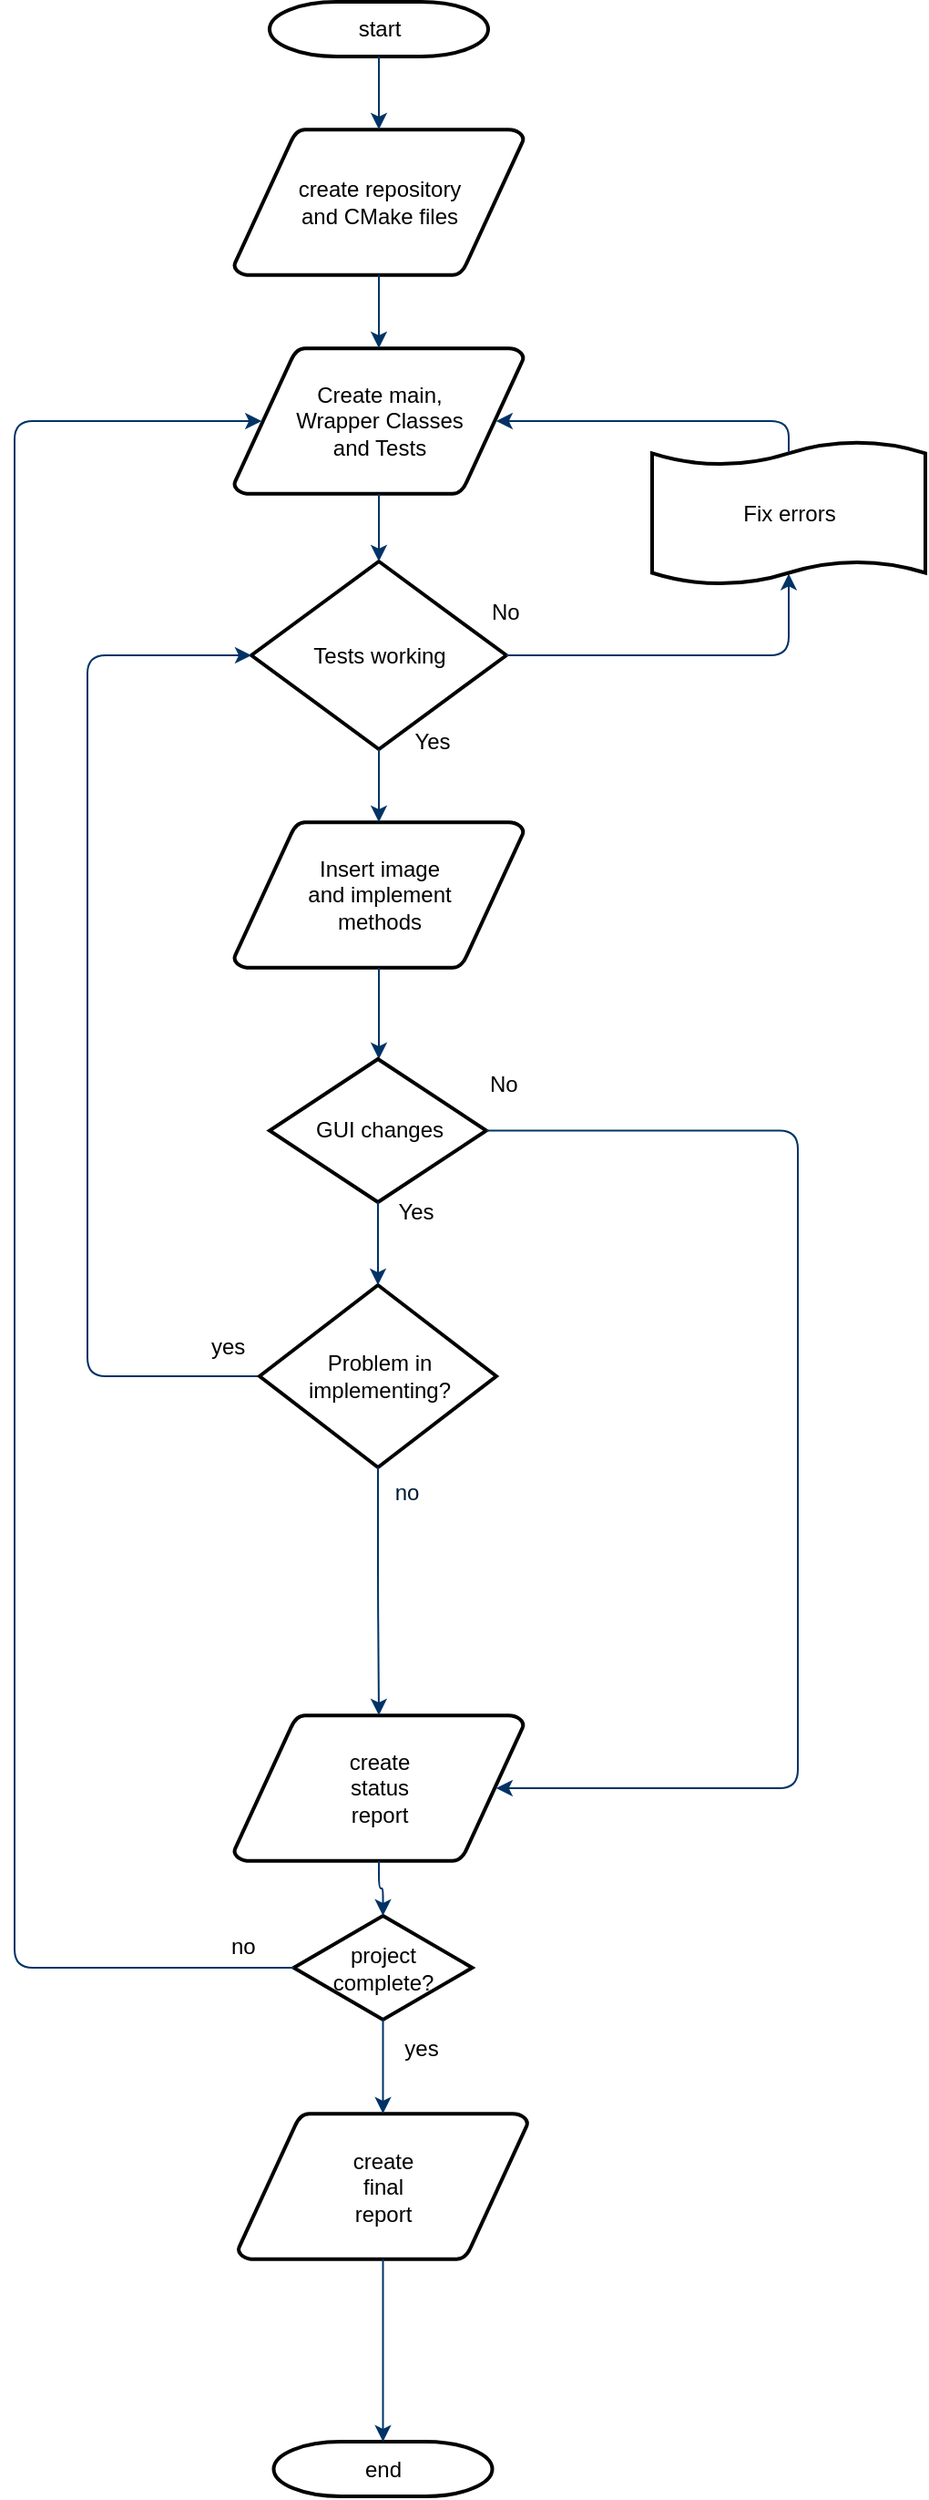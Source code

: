 <mxfile version="12.8.5" type="device"><diagram name="Page-1" id="74e2e168-ea6b-b213-b513-2b3c1d86103e"><mxGraphModel dx="1936" dy="1109" grid="1" gridSize="10" guides="1" tooltips="1" connect="1" arrows="1" fold="1" page="1" pageScale="1" pageWidth="1100" pageHeight="850" background="#ffffff" math="0" shadow="0"><root><mxCell id="0"/><mxCell id="1" parent="0"/><mxCell id="UF2JSejdiec4lnRwoQMz-1" value="start" style="shape=mxgraph.flowchart.terminator;strokeWidth=2;gradientColor=none;gradientDirection=north;fontStyle=0;html=1;" vertex="1" parent="1"><mxGeometry x="160" y="20" width="120" height="30" as="geometry"/></mxCell><mxCell id="UF2JSejdiec4lnRwoQMz-2" value="&lt;div&gt;create repository&lt;/div&gt;&lt;div&gt;and CMake files&lt;br&gt;&lt;/div&gt;" style="shape=mxgraph.flowchart.data;strokeWidth=2;gradientColor=none;gradientDirection=north;fontStyle=0;html=1;" vertex="1" parent="1"><mxGeometry x="140.5" y="90" width="159" height="80" as="geometry"/></mxCell><mxCell id="UF2JSejdiec4lnRwoQMz-3" value="&lt;div&gt;Insert image&lt;/div&gt;&lt;div&gt;and implement&lt;/div&gt;&lt;div&gt;methods&lt;br&gt;&lt;/div&gt;" style="shape=mxgraph.flowchart.data;strokeWidth=2;gradientColor=none;gradientDirection=north;fontStyle=0;html=1;" vertex="1" parent="1"><mxGeometry x="140.5" y="470" width="159" height="80" as="geometry"/></mxCell><mxCell id="UF2JSejdiec4lnRwoQMz-4" value="&lt;div&gt;Create main,&lt;br&gt;&lt;/div&gt;&lt;div&gt; Wrapper Classes&lt;/div&gt;&lt;div&gt;and Tests&lt;br&gt;&lt;/div&gt;" style="shape=mxgraph.flowchart.data;strokeWidth=2;gradientColor=none;gradientDirection=north;fontStyle=0;html=1;" vertex="1" parent="1"><mxGeometry x="140.5" y="210" width="159" height="80" as="geometry"/></mxCell><mxCell id="UF2JSejdiec4lnRwoQMz-5" value="Tests working" style="shape=mxgraph.flowchart.decision;strokeWidth=2;gradientColor=none;gradientDirection=north;fontStyle=0;html=1;" vertex="1" parent="1"><mxGeometry x="150" y="327" width="140" height="103" as="geometry"/></mxCell><mxCell id="UF2JSejdiec4lnRwoQMz-6" style="fontStyle=1;strokeColor=#003366;strokeWidth=1;html=1;" edge="1" parent="1" source="UF2JSejdiec4lnRwoQMz-1" target="UF2JSejdiec4lnRwoQMz-2"><mxGeometry relative="1" as="geometry"/></mxCell><mxCell id="UF2JSejdiec4lnRwoQMz-7" style="fontStyle=1;strokeColor=#003366;strokeWidth=1;html=1;" edge="1" parent="1" source="UF2JSejdiec4lnRwoQMz-2" target="UF2JSejdiec4lnRwoQMz-4"><mxGeometry relative="1" as="geometry"/></mxCell><mxCell id="UF2JSejdiec4lnRwoQMz-8" style="entryX=0.5;entryY=0;entryPerimeter=0;fontStyle=1;strokeColor=#003366;strokeWidth=1;html=1;" edge="1" parent="1" source="UF2JSejdiec4lnRwoQMz-4" target="UF2JSejdiec4lnRwoQMz-5"><mxGeometry relative="1" as="geometry"/></mxCell><mxCell id="UF2JSejdiec4lnRwoQMz-9" value="" style="edgeStyle=elbowEdgeStyle;elbow=horizontal;entryX=0.5;entryY=0.91;entryPerimeter=0;exitX=1;exitY=0.5;exitPerimeter=0;fontStyle=1;strokeColor=#003366;strokeWidth=1;html=1;" edge="1" parent="1" source="UF2JSejdiec4lnRwoQMz-5" target="UF2JSejdiec4lnRwoQMz-50"><mxGeometry x="281" y="-11.5" width="100" height="100" as="geometry"><mxPoint x="650" y="407" as="sourcePoint"/><mxPoint x="665.395" y="278.5" as="targetPoint"/><Array as="points"><mxPoint x="445" y="360"/></Array></mxGeometry></mxCell><mxCell id="UF2JSejdiec4lnRwoQMz-10" value="No" style="text;fontStyle=0;html=1;strokeColor=none;gradientColor=none;fillColor=none;strokeWidth=2;" vertex="1" parent="1"><mxGeometry x="280" y="341" width="40" height="26" as="geometry"/></mxCell><mxCell id="UF2JSejdiec4lnRwoQMz-11" value="" style="edgeStyle=elbowEdgeStyle;elbow=horizontal;fontColor=#001933;fontStyle=1;strokeColor=#003366;strokeWidth=1;html=1;" edge="1" parent="1" source="UF2JSejdiec4lnRwoQMz-5" target="UF2JSejdiec4lnRwoQMz-3"><mxGeometry x="-100" y="-40" width="100" height="100" as="geometry"><mxPoint x="-100" y="60" as="sourcePoint"/><mxPoint y="-40" as="targetPoint"/></mxGeometry></mxCell><mxCell id="UF2JSejdiec4lnRwoQMz-13" value="Yes" style="text;fontStyle=0;html=1;strokeColor=none;gradientColor=none;fillColor=none;strokeWidth=2;align=center;" vertex="1" parent="1"><mxGeometry x="229" y="412" width="40" height="26" as="geometry"/></mxCell><mxCell id="UF2JSejdiec4lnRwoQMz-16" value="" style="edgeStyle=elbowEdgeStyle;elbow=horizontal;fontStyle=1;strokeColor=#003366;strokeWidth=1;html=1;" edge="1" parent="1" source="UF2JSejdiec4lnRwoQMz-3"><mxGeometry x="-100" y="-40" width="100" height="100" as="geometry"><mxPoint x="-100" y="60" as="sourcePoint"/><mxPoint x="220" y="600" as="targetPoint"/></mxGeometry></mxCell><mxCell id="UF2JSejdiec4lnRwoQMz-23" value="GUI changes" style="shape=mxgraph.flowchart.decision;strokeWidth=2;gradientColor=none;gradientDirection=north;fontStyle=0;html=1;" vertex="1" parent="1"><mxGeometry x="160" y="600" width="119" height="78.5" as="geometry"/></mxCell><mxCell id="UF2JSejdiec4lnRwoQMz-25" value="" style="edgeStyle=elbowEdgeStyle;elbow=horizontal;exitX=0;exitY=0.5;exitPerimeter=0;entryX=0;entryY=0.5;entryPerimeter=0;fontStyle=1;strokeColor=#003366;strokeWidth=1;html=1;" edge="1" parent="1" source="UF2JSejdiec4lnRwoQMz-27" target="UF2JSejdiec4lnRwoQMz-5"><mxGeometry x="-100" y="-40" width="100" height="100" as="geometry"><mxPoint x="-100" y="60" as="sourcePoint"/><mxPoint y="-40" as="targetPoint"/><Array as="points"><mxPoint x="60" y="810"/></Array></mxGeometry></mxCell><mxCell id="UF2JSejdiec4lnRwoQMz-26" value="yes" style="text;fontStyle=0;html=1;strokeColor=none;gradientColor=none;fillColor=none;strokeWidth=2;" vertex="1" parent="1"><mxGeometry x="126" y="744" width="40" height="26" as="geometry"/></mxCell><mxCell id="UF2JSejdiec4lnRwoQMz-27" value="&lt;div&gt;Problem in &lt;br&gt;&lt;/div&gt;&lt;div&gt;implementing?&lt;/div&gt;" style="shape=mxgraph.flowchart.decision;strokeWidth=2;gradientColor=none;gradientDirection=north;fontStyle=0;html=1;" vertex="1" parent="1"><mxGeometry x="154.5" y="724" width="130" height="100" as="geometry"/></mxCell><mxCell id="UF2JSejdiec4lnRwoQMz-29" value="" style="edgeStyle=elbowEdgeStyle;elbow=horizontal;exitX=0.5;exitY=1;exitPerimeter=0;fontStyle=1;strokeColor=#003366;strokeWidth=1;html=1;" edge="1" parent="1" source="UF2JSejdiec4lnRwoQMz-23" target="UF2JSejdiec4lnRwoQMz-27"><mxGeometry x="-100" y="-40" width="100" height="100" as="geometry"><mxPoint x="-100" y="60" as="sourcePoint"/><mxPoint y="-40" as="targetPoint"/></mxGeometry></mxCell><mxCell id="UF2JSejdiec4lnRwoQMz-33" value="create&#xA;status&#xA;report" style="shape=mxgraph.flowchart.data;strokeWidth=2;gradientColor=none;gradientDirection=north;fontStyle=0;html=1;" vertex="1" parent="1"><mxGeometry x="140.5" y="960" width="159" height="80" as="geometry"/></mxCell><mxCell id="UF2JSejdiec4lnRwoQMz-34" value="" style="edgeStyle=elbowEdgeStyle;elbow=vertical;exitX=0.5;exitY=1;exitPerimeter=0;fontColor=#001933;fontStyle=1;strokeColor=#003366;strokeWidth=1;html=1;" edge="1" parent="1" source="UF2JSejdiec4lnRwoQMz-27" target="UF2JSejdiec4lnRwoQMz-33"><mxGeometry x="-100" y="-40" width="100" height="100" as="geometry"><mxPoint x="-100" y="60" as="sourcePoint"/><mxPoint y="-40" as="targetPoint"/></mxGeometry></mxCell><mxCell id="UF2JSejdiec4lnRwoQMz-36" value="project&#xA;complete?" style="shape=mxgraph.flowchart.decision;strokeWidth=2;gradientColor=none;gradientDirection=north;fontStyle=0;html=1;" vertex="1" parent="1"><mxGeometry x="173.25" y="1070" width="98" height="57" as="geometry"/></mxCell><mxCell id="UF2JSejdiec4lnRwoQMz-37" value="create&#xA;final&#xA;report" style="shape=mxgraph.flowchart.data;strokeWidth=2;gradientColor=none;gradientDirection=north;fontStyle=0;html=1;" vertex="1" parent="1"><mxGeometry x="142.75" y="1178.5" width="159" height="80" as="geometry"/></mxCell><mxCell id="UF2JSejdiec4lnRwoQMz-39" value="end" style="shape=mxgraph.flowchart.terminator;strokeWidth=2;gradientColor=none;gradientDirection=north;fontStyle=0;html=1;" vertex="1" parent="1"><mxGeometry x="162.25" y="1358.5" width="120" height="30" as="geometry"/></mxCell><mxCell id="UF2JSejdiec4lnRwoQMz-40" value="" style="edgeStyle=elbowEdgeStyle;elbow=vertical;exitX=0.5;exitY=1;exitPerimeter=0;entryX=0.5;entryY=0;entryPerimeter=0;fontStyle=1;strokeColor=#003366;strokeWidth=1;html=1;" edge="1" parent="1" source="UF2JSejdiec4lnRwoQMz-33" target="UF2JSejdiec4lnRwoQMz-36"><mxGeometry x="-100" y="-40" width="100" height="100" as="geometry"><mxPoint x="-100" y="60" as="sourcePoint"/><mxPoint y="-40" as="targetPoint"/></mxGeometry></mxCell><mxCell id="UF2JSejdiec4lnRwoQMz-41" value="" style="edgeStyle=elbowEdgeStyle;elbow=vertical;exitX=0.5;exitY=1;exitPerimeter=0;entryX=0.5;entryY=0;entryPerimeter=0;fontStyle=1;strokeColor=#003366;strokeWidth=1;html=1;" edge="1" parent="1" source="UF2JSejdiec4lnRwoQMz-36" target="UF2JSejdiec4lnRwoQMz-37"><mxGeometry x="-97.75" y="-551.5" width="100" height="100" as="geometry"><mxPoint x="-97.75" y="-451.5" as="sourcePoint"/><mxPoint x="2.25" y="-551.5" as="targetPoint"/></mxGeometry></mxCell><mxCell id="UF2JSejdiec4lnRwoQMz-42" value="" style="edgeStyle=elbowEdgeStyle;elbow=vertical;exitX=0.5;exitY=1;exitPerimeter=0;entryX=0.5;entryY=0;entryPerimeter=0;fontStyle=1;strokeColor=#003366;strokeWidth=1;html=1;" edge="1" parent="1" source="UF2JSejdiec4lnRwoQMz-37" target="UF2JSejdiec4lnRwoQMz-39"><mxGeometry x="-97.75" y="-551.5" width="100" height="100" as="geometry"><mxPoint x="-97.75" y="-451.5" as="sourcePoint"/><mxPoint x="2.25" y="-551.5" as="targetPoint"/></mxGeometry></mxCell><mxCell id="UF2JSejdiec4lnRwoQMz-44" value="" style="edgeStyle=elbowEdgeStyle;elbow=horizontal;exitX=1;exitY=0.5;exitPerimeter=0;entryX=0.905;entryY=0.5;entryPerimeter=0;fontStyle=1;strokeColor=#003366;strokeWidth=1;html=1;" edge="1" parent="1" source="UF2JSejdiec4lnRwoQMz-23" target="UF2JSejdiec4lnRwoQMz-33"><mxGeometry x="-100" y="-40" width="100" height="100" as="geometry"><mxPoint x="-100" y="60" as="sourcePoint"/><mxPoint y="-40" as="targetPoint"/><Array as="points"><mxPoint x="450" y="710"/><mxPoint x="850" y="1280"/></Array></mxGeometry></mxCell><mxCell id="UF2JSejdiec4lnRwoQMz-47" value="no" style="text;fontColor=#001933;fontStyle=0;html=1;strokeColor=none;gradientColor=none;fillColor=none;strokeWidth=2;align=center;" vertex="1" parent="1"><mxGeometry x="215" y="824" width="40" height="26" as="geometry"/></mxCell><mxCell id="UF2JSejdiec4lnRwoQMz-50" value="Fix errors" style="shape=mxgraph.flowchart.paper_tape;strokeWidth=2;gradientColor=none;gradientDirection=north;fontStyle=0;html=1;" vertex="1" parent="1"><mxGeometry x="370" y="260" width="150" height="81" as="geometry"/></mxCell><mxCell id="UF2JSejdiec4lnRwoQMz-51" value="" style="edgeStyle=elbowEdgeStyle;elbow=horizontal;exitX=0.5;exitY=0.09;exitPerimeter=0;entryX=0.905;entryY=0.5;entryPerimeter=0;fontStyle=1;strokeColor=#003366;strokeWidth=1;html=1;" edge="1" parent="1" source="UF2JSejdiec4lnRwoQMz-50" target="UF2JSejdiec4lnRwoQMz-4"><mxGeometry x="-100" y="-40" width="100" height="100" as="geometry"><mxPoint x="-100" y="60" as="sourcePoint"/><mxPoint y="-40" as="targetPoint"/><Array as="points"><mxPoint x="445" y="260"/></Array></mxGeometry></mxCell><mxCell id="UF2JSejdiec4lnRwoQMz-52" value="yes" style="text;fontStyle=0;html=1;strokeColor=none;gradientColor=none;fillColor=none;strokeWidth=2;align=center;" vertex="1" parent="1"><mxGeometry x="223.25" y="1128.5" width="40" height="26" as="geometry"/></mxCell><mxCell id="UF2JSejdiec4lnRwoQMz-53" value="" style="edgeStyle=elbowEdgeStyle;elbow=horizontal;exitX=0;exitY=0.5;exitPerimeter=0;entryX=0.095;entryY=0.5;entryPerimeter=0;fontStyle=1;strokeColor=#003366;strokeWidth=1;html=1;" edge="1" parent="1" source="UF2JSejdiec4lnRwoQMz-36" target="UF2JSejdiec4lnRwoQMz-4"><mxGeometry x="-100" y="-40" width="100" height="100" as="geometry"><mxPoint x="-100" y="60" as="sourcePoint"/><mxPoint y="-40" as="targetPoint"/><Array as="points"><mxPoint x="20" y="930"/></Array></mxGeometry></mxCell><mxCell id="UF2JSejdiec4lnRwoQMz-54" value="no" style="text;fontStyle=0;html=1;strokeColor=none;gradientColor=none;fillColor=none;strokeWidth=2;" vertex="1" parent="1"><mxGeometry x="137.25" y="1072.5" width="40" height="26" as="geometry"/></mxCell><mxCell id="UF2JSejdiec4lnRwoQMz-111" value="Yes" style="text;fontStyle=0;html=1;strokeColor=none;gradientColor=none;fillColor=none;strokeWidth=2;align=center;" vertex="1" parent="1"><mxGeometry x="220" y="670" width="40" height="26" as="geometry"/></mxCell><mxCell id="UF2JSejdiec4lnRwoQMz-112" value="No" style="text;fontStyle=0;html=1;strokeColor=none;gradientColor=none;fillColor=none;strokeWidth=2;" vertex="1" parent="1"><mxGeometry x="279" y="600" width="40" height="26" as="geometry"/></mxCell></root></mxGraphModel></diagram></mxfile>